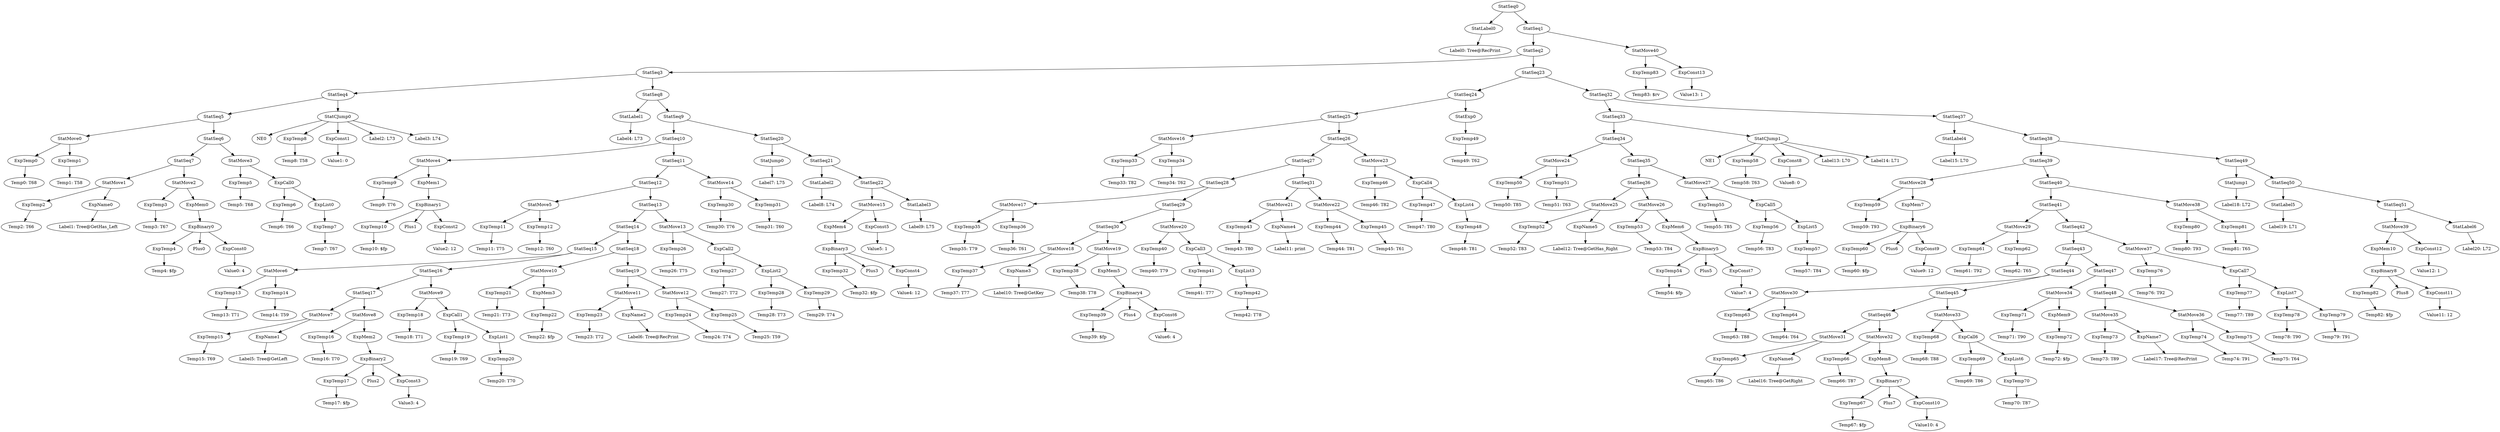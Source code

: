 digraph {
	ordering = out;
	ExpTemp83 -> "Temp83: $rv";
	StatSeq51 -> StatMove39;
	StatSeq51 -> StatLabel6;
	ExpConst12 -> "Value12: 1";
	ExpMem10 -> ExpBinary8;
	StatSeq50 -> StatLabel5;
	StatSeq50 -> StatSeq51;
	StatLabel5 -> "Label19: L71";
	StatSeq49 -> StatJump1;
	StatSeq49 -> StatSeq50;
	StatJump1 -> "Label18: L72";
	StatSeq38 -> StatSeq39;
	StatSeq38 -> StatSeq49;
	StatSeq40 -> StatSeq41;
	StatSeq40 -> StatMove38;
	ExpTemp79 -> "Temp79: T91";
	ExpCall7 -> ExpTemp77;
	ExpCall7 -> ExpList7;
	StatMove37 -> ExpTemp76;
	StatMove37 -> ExpCall7;
	ExpTemp75 -> "Temp75: T64";
	StatSeq48 -> StatMove35;
	StatSeq48 -> StatMove36;
	ExpName7 -> "Label17: Tree@RecPrint";
	StatMove35 -> ExpTemp73;
	StatMove35 -> ExpName7;
	ExpTemp73 -> "Temp73: T89";
	ExpTemp82 -> "Temp82: $fp";
	StatSeq47 -> StatMove34;
	StatSeq47 -> StatSeq48;
	ExpTemp71 -> "Temp71: T90";
	StatMove36 -> ExpTemp74;
	StatMove36 -> ExpTemp75;
	StatSeq43 -> StatSeq44;
	StatSeq43 -> StatSeq47;
	ExpTemp70 -> "Temp70: T87";
	ExpCall6 -> ExpTemp69;
	ExpCall6 -> ExpList6;
	StatMove33 -> ExpTemp68;
	StatMove33 -> ExpCall6;
	ExpTemp68 -> "Temp68: T88";
	StatSeq45 -> StatSeq46;
	StatSeq45 -> StatMove33;
	ExpConst4 -> "Value4: 12";
	StatSeq21 -> StatLabel2;
	StatSeq21 -> StatSeq22;
	StatLabel2 -> "Label8: L74";
	StatMove5 -> ExpTemp11;
	StatMove5 -> ExpTemp12;
	ExpConst9 -> "Value9: 12";
	StatSeq20 -> StatJump0;
	StatSeq20 -> StatSeq21;
	StatMove30 -> ExpTemp63;
	StatMove30 -> ExpTemp64;
	ExpTemp29 -> "Temp29: T74";
	ExpList2 -> ExpTemp28;
	ExpList2 -> ExpTemp29;
	StatMove27 -> ExpTemp55;
	StatMove27 -> ExpCall5;
	ExpTemp22 -> "Temp22: $fp";
	StatMove13 -> ExpTemp26;
	StatMove13 -> ExpCall2;
	StatSeq10 -> StatMove4;
	StatSeq10 -> StatSeq11;
	ExpTemp26 -> "Temp26: T75";
	StatMove39 -> ExpMem10;
	StatMove39 -> ExpConst12;
	ExpTemp41 -> "Temp41: T77";
	ExpTemp25 -> "Temp25: T59";
	ExpMem3 -> ExpTemp22;
	ExpConst11 -> "Value11: 12";
	ExpTemp47 -> "Temp47: T80";
	ExpMem4 -> ExpBinary3;
	StatMove10 -> ExpTemp21;
	StatMove10 -> ExpMem3;
	StatSeq39 -> StatMove28;
	StatSeq39 -> StatSeq40;
	ExpTemp20 -> "Temp20: T70";
	ExpTemp77 -> "Temp77: T89";
	ExpName0 -> "Label1: Tree@GetHas_Left";
	ExpConst8 -> "Value8: 0";
	StatJump0 -> "Label7: L75";
	StatMove11 -> ExpTemp23;
	StatMove11 -> ExpName2;
	ExpTemp44 -> "Temp44: T81";
	ExpCall1 -> ExpTemp19;
	ExpCall1 -> ExpList1;
	StatMove4 -> ExpTemp9;
	StatMove4 -> ExpMem1;
	StatMove9 -> ExpTemp18;
	StatMove9 -> ExpCall1;
	ExpTemp48 -> "Temp48: T81";
	StatSeq16 -> StatSeq17;
	StatSeq16 -> StatMove9;
	ExpTemp81 -> "Temp81: T65";
	StatSeq7 -> StatMove1;
	StatSeq7 -> StatMove2;
	ExpTemp30 -> "Temp30: T76";
	ExpConst3 -> "Value3: 4";
	ExpTemp17 -> "Temp17: $fp";
	ExpTemp23 -> "Temp23: T72";
	StatSeq13 -> StatSeq14;
	StatSeq13 -> StatMove13;
	ExpTemp16 -> "Temp16: T70";
	ExpTemp11 -> "Temp11: T75";
	StatSeq31 -> StatMove21;
	StatSeq31 -> StatMove22;
	StatSeq0 -> StatLabel0;
	StatSeq0 -> StatSeq1;
	ExpTemp39 -> "Temp39: $fp";
	ExpTemp1 -> "Temp1: T58";
	ExpList1 -> ExpTemp20;
	ExpBinary4 -> ExpTemp39;
	ExpBinary4 -> Plus4;
	ExpBinary4 -> ExpConst6;
	StatMove29 -> ExpTemp61;
	StatMove29 -> ExpTemp62;
	ExpTemp65 -> "Temp65: T86";
	ExpTemp15 -> "Temp15: T69";
	StatLabel6 -> "Label20: L72";
	ExpTemp76 -> "Temp76: T92";
	ExpTemp14 -> "Temp14: T59";
	StatMove12 -> ExpTemp24;
	StatMove12 -> ExpTemp25;
	ExpConst0 -> "Value0: 4";
	StatMove38 -> ExpTemp80;
	StatMove38 -> ExpTemp81;
	ExpBinary0 -> ExpTemp4;
	ExpBinary0 -> Plus0;
	ExpBinary0 -> ExpConst0;
	StatSeq42 -> StatSeq43;
	StatSeq42 -> StatMove37;
	StatSeq11 -> StatSeq12;
	StatSeq11 -> StatMove14;
	ExpMem2 -> ExpBinary2;
	ExpTemp33 -> "Temp33: T82";
	ExpTemp12 -> "Temp12: T60";
	ExpTemp35 -> "Temp35: T79";
	StatMove23 -> ExpTemp46;
	StatMove23 -> ExpCall4;
	ExpTemp32 -> "Temp32: $fp";
	StatSeq9 -> StatSeq10;
	StatSeq9 -> StatSeq20;
	StatMove14 -> ExpTemp30;
	StatMove14 -> ExpTemp31;
	StatSeq35 -> StatSeq36;
	StatSeq35 -> StatMove27;
	ExpCall0 -> ExpTemp6;
	ExpCall0 -> ExpList0;
	ExpTemp27 -> "Temp27: T72";
	ExpList4 -> ExpTemp48;
	StatLabel1 -> "Label4: L73";
	StatSeq12 -> StatMove5;
	StatSeq12 -> StatSeq13;
	ExpTemp4 -> "Temp4: $fp";
	StatMove17 -> ExpTemp35;
	StatMove17 -> ExpTemp36;
	StatSeq8 -> StatLabel1;
	StatSeq8 -> StatSeq9;
	StatSeq32 -> StatSeq33;
	StatSeq32 -> StatSeq37;
	ExpTemp28 -> "Temp28: T73";
	StatMove8 -> ExpTemp16;
	StatMove8 -> ExpMem2;
	StatMove34 -> ExpTemp71;
	StatMove34 -> ExpMem9;
	ExpTemp59 -> "Temp59: T93";
	StatMove0 -> ExpTemp0;
	StatMove0 -> ExpTemp1;
	ExpBinary2 -> ExpTemp17;
	ExpBinary2 -> Plus2;
	ExpBinary2 -> ExpConst3;
	ExpTemp74 -> "Temp74: T91";
	StatLabel0 -> "Label0: Tree@RecPrint";
	ExpTemp53 -> "Temp53: T84";
	ExpTemp19 -> "Temp19: T69";
	StatSeq17 -> StatMove7;
	StatSeq17 -> StatMove8;
	StatSeq1 -> StatSeq2;
	StatSeq1 -> StatMove40;
	StatSeq30 -> StatMove18;
	StatSeq30 -> StatMove19;
	ExpName2 -> "Label6: Tree@RecPrint";
	StatMove2 -> ExpTemp3;
	StatMove2 -> ExpMem0;
	ExpTemp54 -> "Temp54: $fp";
	ExpTemp51 -> "Temp51: T63";
	ExpTemp10 -> "Temp10: $fp";
	StatSeq5 -> StatMove0;
	StatSeq5 -> StatSeq6;
	StatMove1 -> ExpTemp2;
	StatMove1 -> ExpName0;
	ExpTemp21 -> "Temp21: T73";
	ExpConst7 -> "Value7: 4";
	ExpTemp18 -> "Temp18: T71";
	ExpTemp8 -> "Temp8: T58";
	StatMove7 -> ExpTemp15;
	StatMove7 -> ExpName1;
	ExpTemp7 -> "Temp7: T67";
	StatCJump0 -> NE0;
	StatCJump0 -> ExpTemp8;
	StatCJump0 -> ExpConst1;
	StatCJump0 -> "Label2: L73";
	StatCJump0 -> "Label3: L74";
	ExpList0 -> ExpTemp7;
	ExpConst1 -> "Value1: 0";
	ExpTemp45 -> "Temp45: T61";
	StatSeq33 -> StatSeq34;
	StatSeq33 -> StatCJump1;
	StatSeq15 -> StatMove6;
	StatSeq15 -> StatSeq16;
	StatSeq3 -> StatSeq4;
	StatSeq3 -> StatSeq8;
	StatMove40 -> ExpTemp83;
	StatMove40 -> ExpConst13;
	ExpCall4 -> ExpTemp47;
	ExpCall4 -> ExpList4;
	ExpBinary1 -> ExpTemp10;
	ExpBinary1 -> Plus1;
	ExpBinary1 -> ExpConst2;
	StatMove31 -> ExpTemp65;
	StatMove31 -> ExpName6;
	ExpConst10 -> "Value10: 4";
	ExpTemp72 -> "Temp72: $fp";
	StatMove15 -> ExpMem4;
	StatMove15 -> ExpConst5;
	ExpCall2 -> ExpTemp27;
	ExpCall2 -> ExpList2;
	ExpConst2 -> "Value2: 12";
	ExpTemp2 -> "Temp2: T66";
	StatExp0 -> ExpTemp49;
	ExpTemp58 -> "Temp58: T63";
	ExpMem1 -> ExpBinary1;
	StatSeq14 -> StatSeq15;
	StatSeq14 -> StatSeq18;
	ExpName1 -> "Label5: Tree@GetLeft";
	ExpTemp13 -> "Temp13: T71";
	StatSeq37 -> StatLabel4;
	StatSeq37 -> StatSeq38;
	ExpTemp3 -> "Temp3: T67";
	ExpTemp6 -> "Temp6: T66";
	StatMove6 -> ExpTemp13;
	StatMove6 -> ExpTemp14;
	ExpBinary8 -> ExpTemp82;
	ExpBinary8 -> Plus8;
	ExpBinary8 -> ExpConst11;
	ExpConst5 -> "Value5: 1";
	StatSeq26 -> StatSeq27;
	StatSeq26 -> StatMove23;
	StatSeq19 -> StatMove11;
	StatSeq19 -> StatMove12;
	StatSeq22 -> StatMove15;
	StatSeq22 -> StatLabel3;
	StatSeq2 -> StatSeq3;
	StatSeq2 -> StatSeq23;
	StatMove16 -> ExpTemp33;
	StatMove16 -> ExpTemp34;
	ExpTemp49 -> "Temp49: T62";
	ExpTemp34 -> "Temp34: T62";
	StatMove3 -> ExpTemp5;
	StatMove3 -> ExpCall0;
	StatSeq25 -> StatMove16;
	StatSeq25 -> StatSeq26;
	ExpMem0 -> ExpBinary0;
	StatSeq4 -> StatSeq5;
	StatSeq4 -> StatCJump0;
	ExpTemp36 -> "Temp36: T61";
	StatSeq28 -> StatMove17;
	StatSeq28 -> StatSeq29;
	ExpTemp69 -> "Temp69: T86";
	ExpTemp37 -> "Temp37: T77";
	StatMove18 -> ExpTemp37;
	StatMove18 -> ExpName3;
	ExpList6 -> ExpTemp70;
	ExpName3 -> "Label10: Tree@GetKey";
	StatMove28 -> ExpTemp59;
	StatMove28 -> ExpMem7;
	ExpMem9 -> ExpTemp72;
	ExpConst6 -> "Value6: 4";
	StatSeq29 -> StatSeq30;
	StatSeq29 -> StatMove20;
	StatSeq34 -> StatMove24;
	StatSeq34 -> StatSeq35;
	StatMove20 -> ExpTemp40;
	StatMove20 -> ExpCall3;
	ExpCall3 -> ExpTemp41;
	ExpCall3 -> ExpList3;
	StatCJump1 -> NE1;
	StatCJump1 -> ExpTemp58;
	StatCJump1 -> ExpConst8;
	StatCJump1 -> "Label13: L70";
	StatCJump1 -> "Label14: L71";
	ExpTemp42 -> "Temp42: T78";
	StatMove25 -> ExpTemp52;
	StatMove25 -> ExpName5;
	ExpList3 -> ExpTemp42;
	ExpTemp9 -> "Temp9: T76";
	StatSeq27 -> StatSeq28;
	StatSeq27 -> StatSeq31;
	ExpTemp78 -> "Temp78: T90";
	ExpTemp43 -> "Temp43: T80";
	StatMove21 -> ExpTemp43;
	StatMove21 -> ExpName4;
	ExpName4 -> "Label11: print";
	ExpConst13 -> "Value13: 1";
	ExpMem7 -> ExpBinary6;
	ExpTemp46 -> "Temp46: T82";
	ExpTemp60 -> "Temp60: $fp";
	ExpTemp50 -> "Temp50: T85";
	StatSeq23 -> StatSeq24;
	StatSeq23 -> StatSeq32;
	StatLabel4 -> "Label15: L70";
	ExpTemp66 -> "Temp66: T87";
	StatMove24 -> ExpTemp50;
	StatMove24 -> ExpTemp51;
	ExpBinary6 -> ExpTemp60;
	ExpBinary6 -> Plus6;
	ExpBinary6 -> ExpConst9;
	ExpTemp52 -> "Temp52: T83";
	ExpName5 -> "Label12: Tree@GetHas_Right";
	StatMove26 -> ExpTemp53;
	StatMove26 -> ExpMem6;
	StatSeq36 -> StatMove25;
	StatSeq36 -> StatMove26;
	ExpMem6 -> ExpBinary5;
	ExpTemp55 -> "Temp55: T85";
	ExpTemp56 -> "Temp56: T83";
	ExpBinary3 -> ExpTemp32;
	ExpBinary3 -> Plus3;
	ExpBinary3 -> ExpConst4;
	ExpTemp40 -> "Temp40: T79";
	ExpTemp67 -> "Temp67: $fp";
	ExpCall5 -> ExpTemp56;
	ExpCall5 -> ExpList5;
	ExpTemp5 -> "Temp5: T68";
	ExpTemp57 -> "Temp57: T84";
	ExpTemp24 -> "Temp24: T74";
	ExpTemp31 -> "Temp31: T60";
	ExpList5 -> ExpTemp57;
	StatMove19 -> ExpTemp38;
	StatMove19 -> ExpMem5;
	ExpTemp0 -> "Temp0: T68";
	ExpTemp61 -> "Temp61: T92";
	ExpTemp62 -> "Temp62: T65";
	StatSeq18 -> StatMove10;
	StatSeq18 -> StatSeq19;
	StatLabel3 -> "Label9: L75";
	StatSeq41 -> StatMove29;
	StatSeq41 -> StatSeq42;
	ExpList7 -> ExpTemp78;
	ExpList7 -> ExpTemp79;
	ExpTemp63 -> "Temp63: T88";
	ExpTemp64 -> "Temp64: T64";
	ExpMem5 -> ExpBinary4;
	StatSeq44 -> StatMove30;
	StatSeq44 -> StatSeq45;
	ExpTemp38 -> "Temp38: T78";
	ExpName6 -> "Label16: Tree@GetRight";
	StatSeq24 -> StatSeq25;
	StatSeq24 -> StatExp0;
	StatSeq46 -> StatMove31;
	StatSeq46 -> StatMove32;
	ExpTemp80 -> "Temp80: T93";
	StatMove22 -> ExpTemp44;
	StatMove22 -> ExpTemp45;
	StatMove32 -> ExpTemp66;
	StatMove32 -> ExpMem8;
	ExpBinary5 -> ExpTemp54;
	ExpBinary5 -> Plus5;
	ExpBinary5 -> ExpConst7;
	ExpBinary7 -> ExpTemp67;
	ExpBinary7 -> Plus7;
	ExpBinary7 -> ExpConst10;
	StatSeq6 -> StatSeq7;
	StatSeq6 -> StatMove3;
	ExpMem8 -> ExpBinary7;
}

